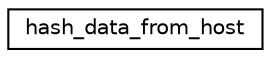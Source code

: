 digraph "Graphical Class Hierarchy"
{
 // LATEX_PDF_SIZE
  edge [fontname="Helvetica",fontsize="10",labelfontname="Helvetica",labelfontsize="10"];
  node [fontname="Helvetica",fontsize="10",shape=record];
  rankdir="LR";
  Node0 [label="hash_data_from_host",height=0.2,width=0.4,color="black", fillcolor="white", style="filled",URL="$da/d84/structhash__data__from__host.html",tooltip="Specifies the structure to provide the details of data to be hashed from host."];
}

